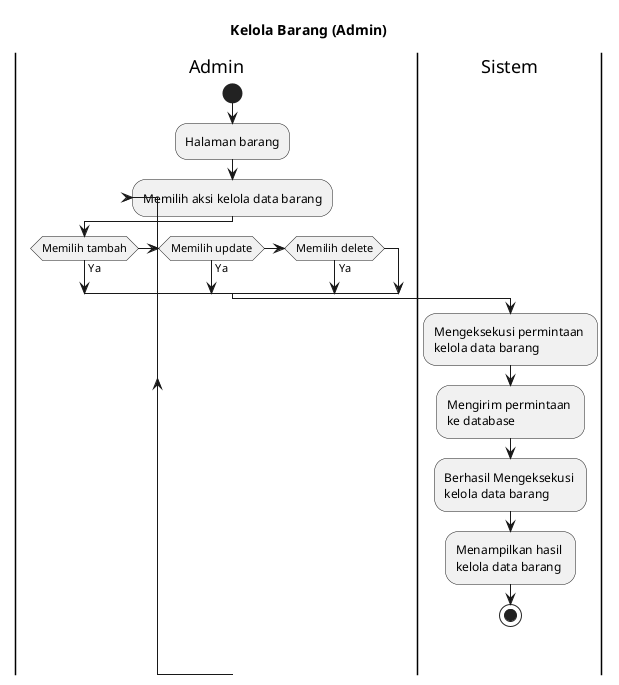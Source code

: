 @startuml kelola-barang
title Kelola Barang (Admin)

|Admin|
start
:Halaman barang; 
repeat :Memilih aksi kelola data barang;
if (Memilih tambah) then (Ya)
    
elseif (Memilih update) then (Ya)
elseif (Memilih delete) then (Ya)
endif
|Sistem|
:Mengeksekusi permintaan \nkelola data barang;
:Mengirim permintaan \nke database;
:Berhasil Mengeksekusi \nkelola data barang;
:Menampilkan hasil \nkelola data barang;
stop
@enduml